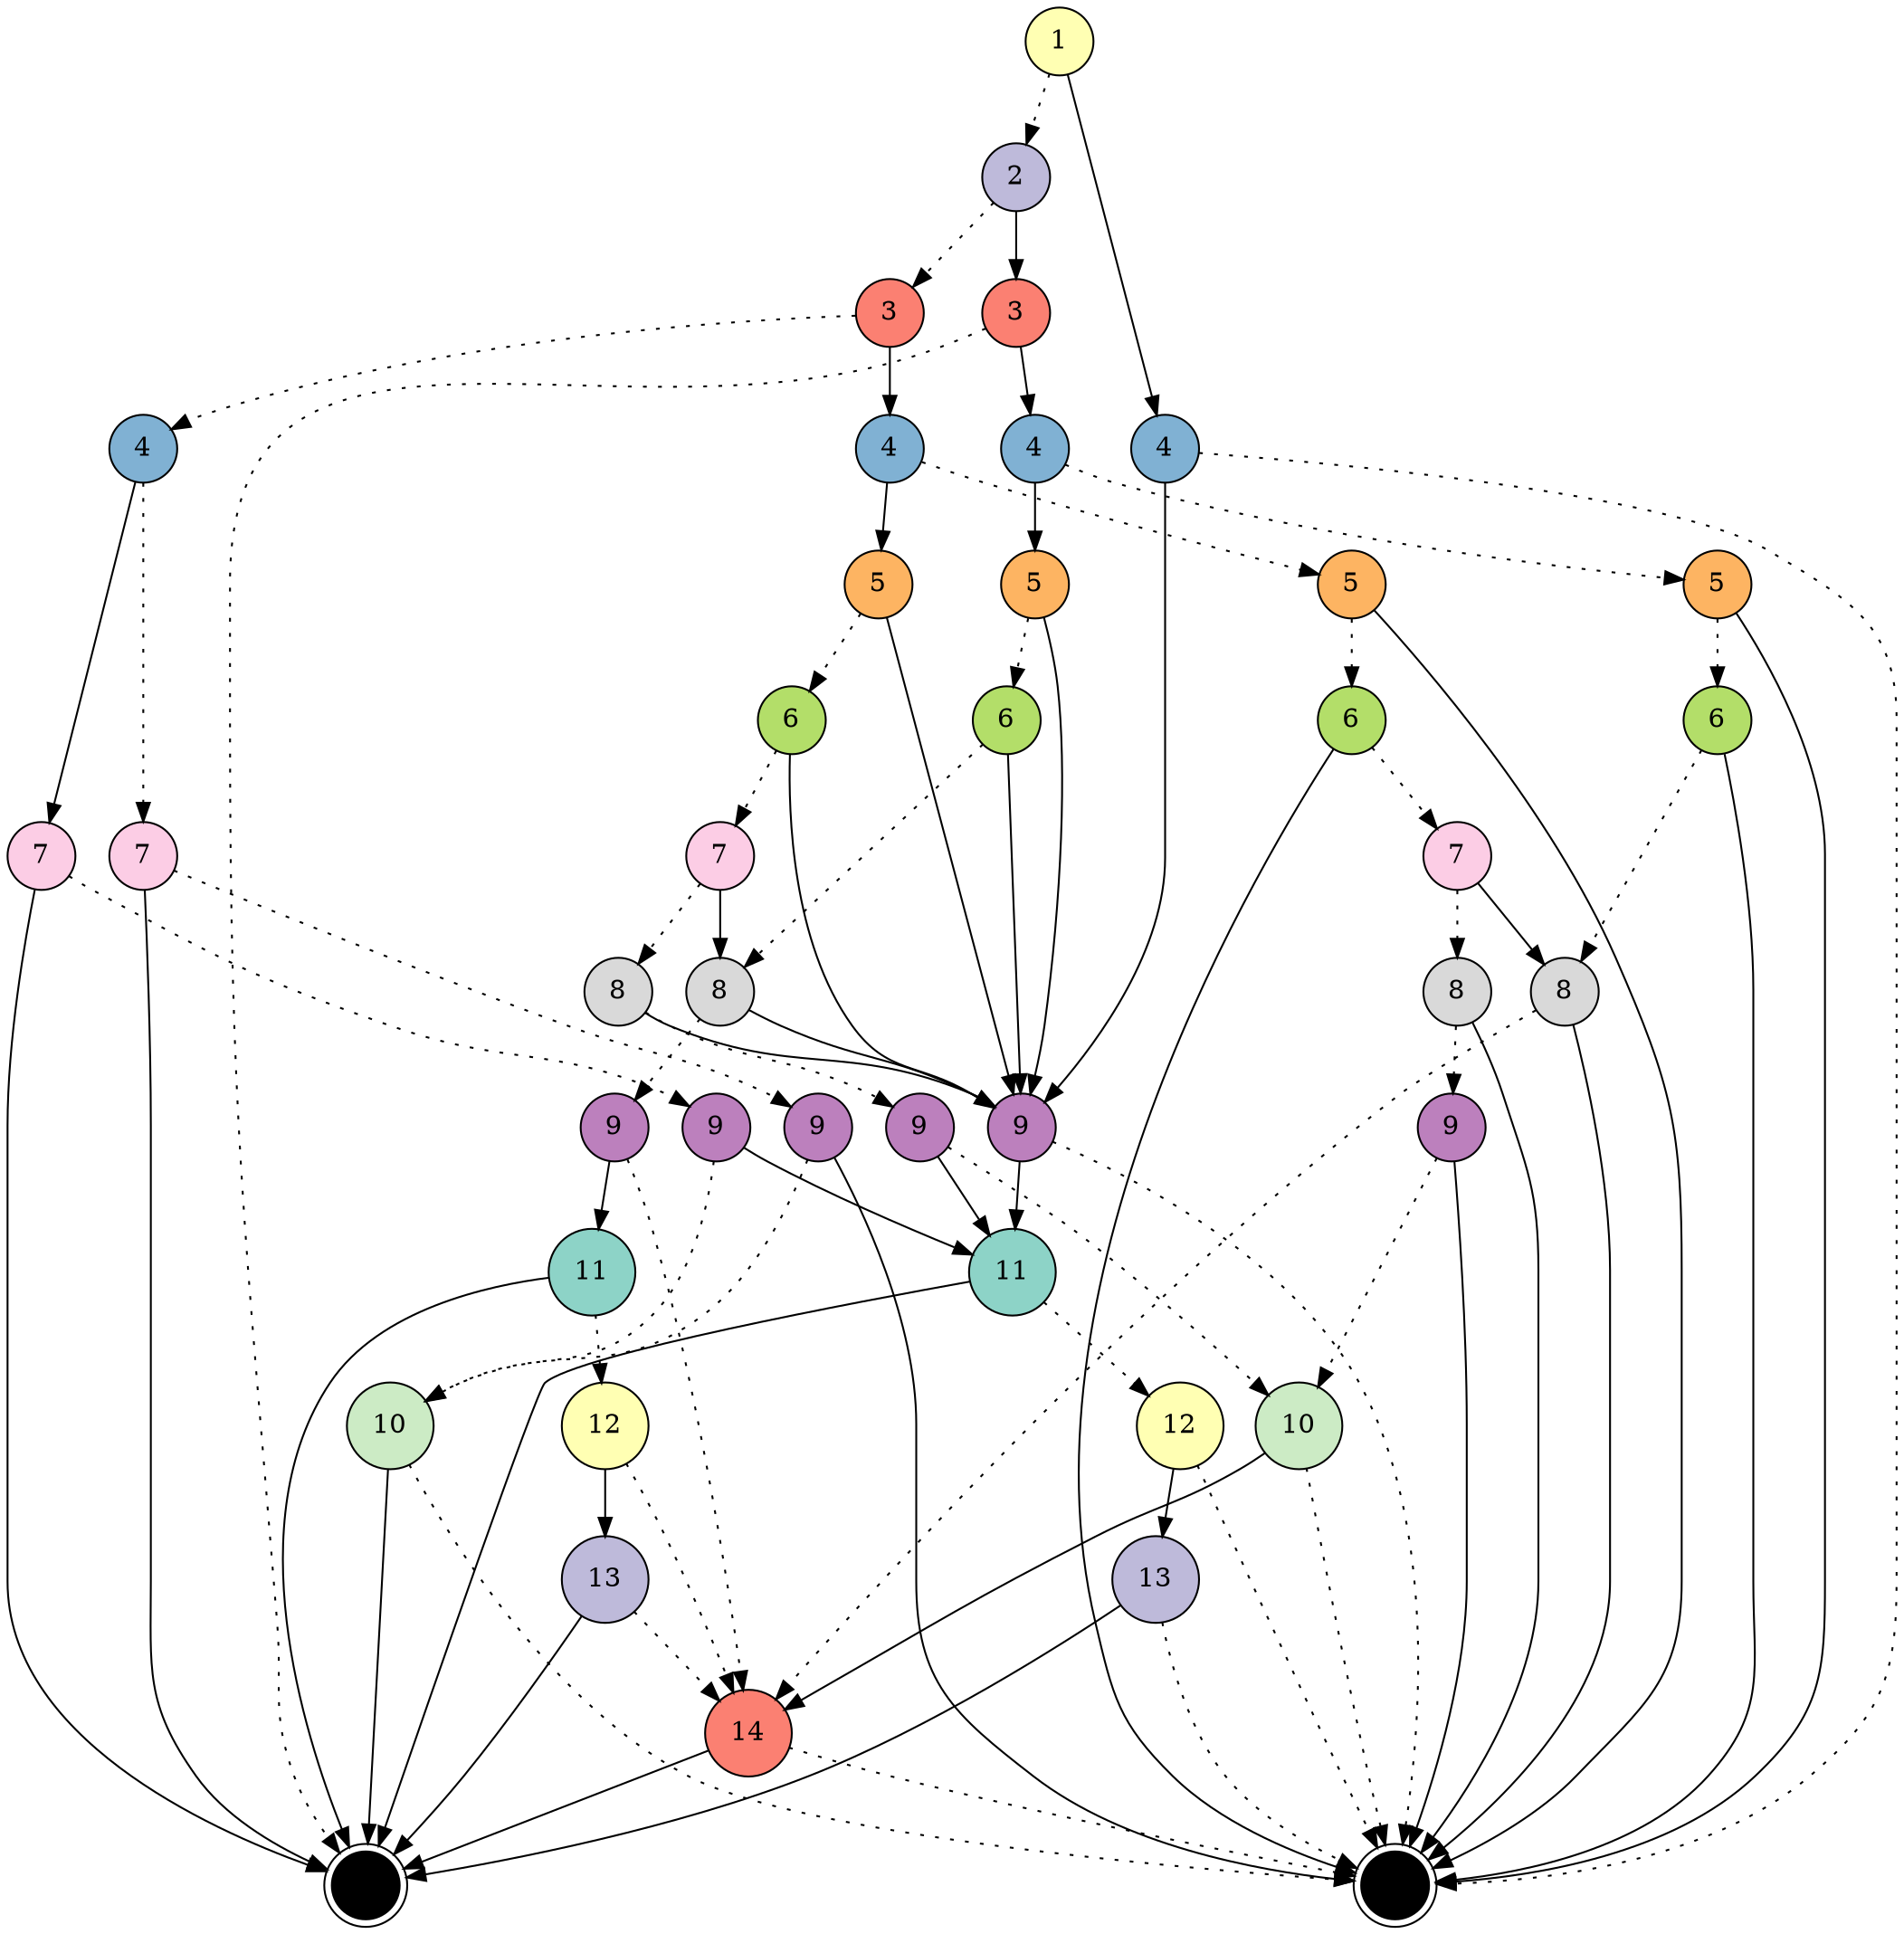 digraph "" {
		node [colorscheme=set312,
		label="\N",
		shape=circle,
		style=filled
		];
{
graph [rank=same];
140562	[fillcolor=2, label=1, rank=1];
}
{
graph [rank=same];
140561	[fillcolor=3, label=2, rank=2];
}
{
graph [rank=same];
140560	[fillcolor=4, label=3, rank=3];
140541	[fillcolor=4, label=3, rank=3];
}
{
graph [rank=same];
140559	[fillcolor=5, label=4, rank=4];
140553	[fillcolor=5, label=4, rank=4];
140540	[fillcolor=5, label=4, rank=4];
140528	[fillcolor=5, label=4, rank=4];
}
{
graph [rank=same];
140552	[fillcolor=6, label=5, rank=5];
140536	[fillcolor=6, label=5, rank=5];
140547	[fillcolor=6, label=5, rank=5];
140539	[fillcolor=6, label=5, rank=5];
}
{
graph [rank=same];
140551	[fillcolor=7, label=6, rank=6];
140546	[fillcolor=7, label=6, rank=6];
140538	[fillcolor=7, label=6, rank=6];
140535	[fillcolor=7, label=6, rank=6];
}
{
graph [rank=same];
140558	[fillcolor=8, label=7, rank=7];
140550	[fillcolor=8, label=7, rank=7];
140556	[fillcolor=8, label=7, rank=7];
140545	[fillcolor=8, label=7, rank=7];
}
{
graph [rank=same];
140537	[fillcolor=9, label=8, rank=8];
140544	[fillcolor=9, label=8, rank=8];
140534	[fillcolor=9, label=8, rank=8];
140549	[fillcolor=9, label=8, rank=8];
}
{
graph [rank=same];
140543	[fillcolor=10, label=9, rank=9];
140557	[fillcolor=10, label=9, rank=9];
140555	[fillcolor=10, label=9, rank=9];
140548	[fillcolor=10, label=9, rank=9];
140533	[fillcolor=10, label=9, rank=9];
140527	[fillcolor=10, label=9, rank=9];
}
{
graph [rank=same];
140542	[fillcolor=11, label=10, rank=10];
140554	[fillcolor=11, label=10, rank=10];
}
{
graph [rank=same];
140526	[fillcolor=1, label=11, rank=11];
140532	[fillcolor=1, label=11, rank=11];
}
{
graph [rank=same];
140531	[fillcolor=2, label=12, rank=12];
140525	[fillcolor=2, label=12, rank=12];
}
{
graph [rank=same];
140524	[fillcolor=3, label=13, rank=13];
140530	[fillcolor=3, label=13, rank=13];
}
{
graph [rank=same];
140529	[fillcolor=4, label=14, rank=14];
}
0	 [fillcolor=White, label=F, rank=None, shape=doublecircle];
1	 [fillcolor=White, label=T, rank=None, shape=doublecircle];
140527 -> 0 		[style=dotted];
140527 -> 140526
140545 -> 140544 		[style=dotted];
140545 -> 140534
140539 -> 140538 		[style=dotted];
140539 -> 0
140532 -> 140531 		[style=dotted];
140532 -> 1
140525 -> 0 		[style=dotted];
140525 -> 140524
140562 -> 140561 		[style=dotted];
140562 -> 140528
140526 -> 140525 		[style=dotted];
140526 -> 1
140561 -> 140560 		[style=dotted];
140561 -> 140541
140535 -> 140534 		[style=dotted];
140535 -> 140527
140533 -> 140529 		[style=dotted];
140533 -> 140532
140547 -> 140546 		[style=dotted];
140547 -> 140527
140536 -> 140535 		[style=dotted];
140536 -> 140527
140548 -> 140542 		[style=dotted];
140548 -> 0
140538 -> 140537 		[style=dotted];
140538 -> 0
140528 -> 0 		[style=dotted];
140528 -> 140527
140530 -> 140529 		[style=dotted];
140530 -> 1
140554 -> 0 		[style=dotted];
140554 -> 1
140549 -> 140548 		[style=dotted];
140549 -> 0
140555 -> 140554 		[style=dotted];
140555 -> 140526
140531 -> 140529 		[style=dotted];
140531 -> 140530
140529 -> 0 		[style=dotted];
140529 -> 1
140556 -> 140555 		[style=dotted];
140556 -> 1
140541 -> 1 		[style=dotted];
140541 -> 140540
140550 -> 140549 		[style=dotted];
140550 -> 140537
140540 -> 140539 		[style=dotted];
140540 -> 140536
140534 -> 140533 		[style=dotted];
140534 -> 140527
140557 -> 140554 		[style=dotted];
140557 -> 0
140544 -> 140543 		[style=dotted];
140544 -> 140527
140537 -> 140529 		[style=dotted];
140537 -> 0
140558 -> 140557 		[style=dotted];
140558 -> 1
140553 -> 140552 		[style=dotted];
140553 -> 140547
140559 -> 140558 		[style=dotted];
140559 -> 140556
140552 -> 140551 		[style=dotted];
140552 -> 0
140542 -> 0 		[style=dotted];
140542 -> 140529
140543 -> 140542 		[style=dotted];
140543 -> 140526
140546 -> 140545 		[style=dotted];
140546 -> 140527
140560 -> 140559 		[style=dotted];
140560 -> 140553
140551 -> 140550 		[style=dotted];
140551 -> 0
140524 -> 0 		[style=dotted];
140524 -> 1
}